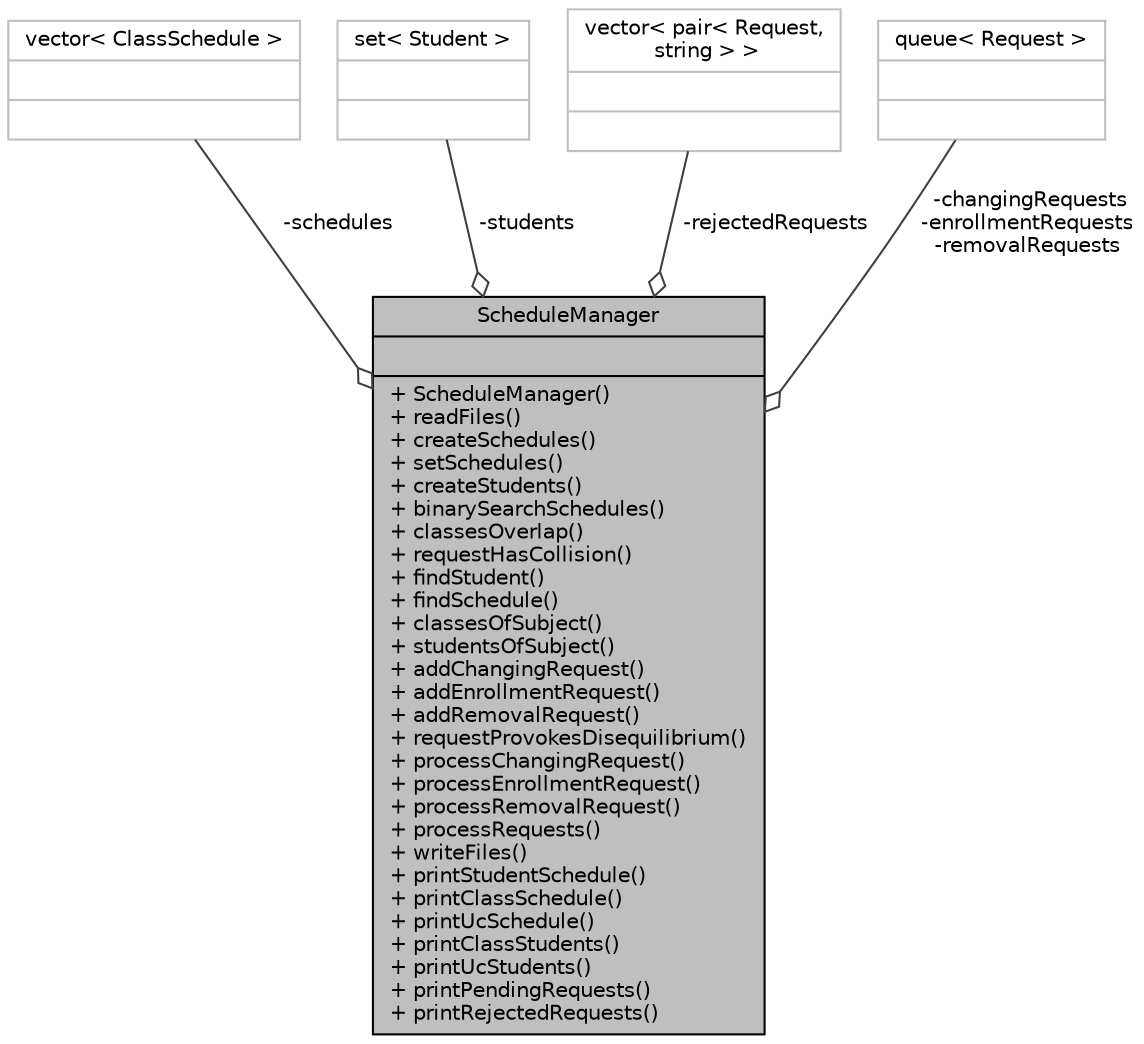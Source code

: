 digraph "ScheduleManager"
{
 // LATEX_PDF_SIZE
  bgcolor="transparent";
  edge [fontname="Helvetica",fontsize="10",labelfontname="Helvetica",labelfontsize="10"];
  node [fontname="Helvetica",fontsize="10",shape=record];
  Node1 [label="{ScheduleManager\n||+ ScheduleManager()\l+ readFiles()\l+ createSchedules()\l+ setSchedules()\l+ createStudents()\l+ binarySearchSchedules()\l+ classesOverlap()\l+ requestHasCollision()\l+ findStudent()\l+ findSchedule()\l+ classesOfSubject()\l+ studentsOfSubject()\l+ addChangingRequest()\l+ addEnrollmentRequest()\l+ addRemovalRequest()\l+ requestProvokesDisequilibrium()\l+ processChangingRequest()\l+ processEnrollmentRequest()\l+ processRemovalRequest()\l+ processRequests()\l+ writeFiles()\l+ printStudentSchedule()\l+ printClassSchedule()\l+ printUcSchedule()\l+ printClassStudents()\l+ printUcStudents()\l+ printPendingRequests()\l+ printRejectedRequests()\l}",height=0.2,width=0.4,color="black", fillcolor="grey75", style="filled", fontcolor="black",tooltip="Class to store the information about the schedules, changingRequests and students."];
  Node2 -> Node1 [color="grey25",fontsize="10",style="solid",label=" -schedules" ,arrowhead="odiamond",fontname="Helvetica"];
  Node2 [label="{vector\< ClassSchedule \>\n||}",height=0.2,width=0.4,color="grey75",tooltip=" "];
  Node3 -> Node1 [color="grey25",fontsize="10",style="solid",label=" -students" ,arrowhead="odiamond",fontname="Helvetica"];
  Node3 [label="{set\< Student \>\n||}",height=0.2,width=0.4,color="grey75",tooltip=" "];
  Node4 -> Node1 [color="grey25",fontsize="10",style="solid",label=" -rejectedRequests" ,arrowhead="odiamond",fontname="Helvetica"];
  Node4 [label="{vector\< pair\< Request,\l string \> \>\n||}",height=0.2,width=0.4,color="grey75",tooltip=" "];
  Node5 -> Node1 [color="grey25",fontsize="10",style="solid",label=" -changingRequests\n-enrollmentRequests\n-removalRequests" ,arrowhead="odiamond",fontname="Helvetica"];
  Node5 [label="{queue\< Request \>\n||}",height=0.2,width=0.4,color="grey75",tooltip=" "];
}
